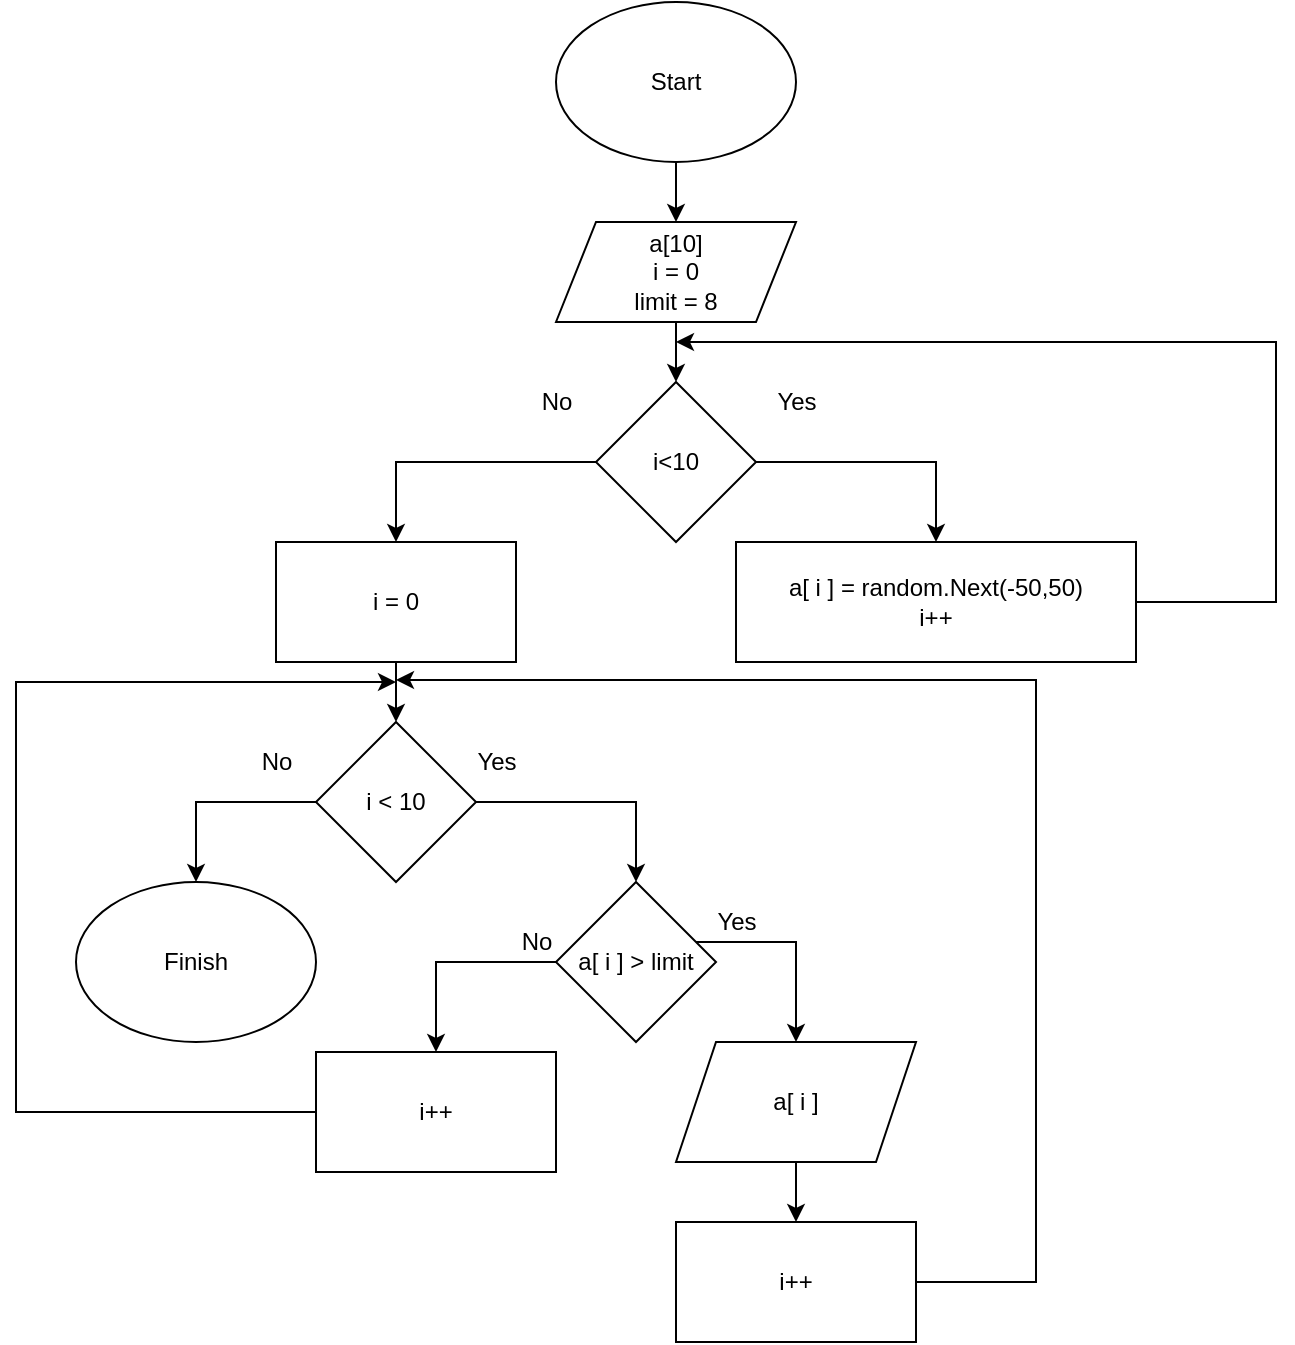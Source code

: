 <mxfile version="15.8.6" type="device"><diagram id="Fzgz-Pj91t91BkGmxNeK" name="Page-1"><mxGraphModel dx="820" dy="445" grid="1" gridSize="10" guides="1" tooltips="1" connect="1" arrows="1" fold="1" page="1" pageScale="1" pageWidth="827" pageHeight="1169" math="0" shadow="0"><root><mxCell id="0"/><mxCell id="1" parent="0"/><mxCell id="kSEGo9h9huvOCiV1VIYl-11" style="edgeStyle=orthogonalEdgeStyle;rounded=0;orthogonalLoop=1;jettySize=auto;html=1;entryX=0.5;entryY=0;entryDx=0;entryDy=0;" edge="1" parent="1" source="kSEGo9h9huvOCiV1VIYl-1" target="kSEGo9h9huvOCiV1VIYl-2"><mxGeometry relative="1" as="geometry"/></mxCell><mxCell id="kSEGo9h9huvOCiV1VIYl-1" value="Start" style="ellipse;whiteSpace=wrap;html=1;" vertex="1" parent="1"><mxGeometry x="320" width="120" height="80" as="geometry"/></mxCell><mxCell id="kSEGo9h9huvOCiV1VIYl-10" style="edgeStyle=orthogonalEdgeStyle;rounded=0;orthogonalLoop=1;jettySize=auto;html=1;entryX=0.5;entryY=0;entryDx=0;entryDy=0;" edge="1" parent="1" source="kSEGo9h9huvOCiV1VIYl-2" target="kSEGo9h9huvOCiV1VIYl-3"><mxGeometry relative="1" as="geometry"/></mxCell><mxCell id="kSEGo9h9huvOCiV1VIYl-2" value="a[10]&lt;br&gt;i = 0&lt;br&gt;limit = 8" style="shape=parallelogram;perimeter=parallelogramPerimeter;whiteSpace=wrap;html=1;fixedSize=1;" vertex="1" parent="1"><mxGeometry x="320" y="110" width="120" height="50" as="geometry"/></mxCell><mxCell id="kSEGo9h9huvOCiV1VIYl-7" style="edgeStyle=orthogonalEdgeStyle;rounded=0;orthogonalLoop=1;jettySize=auto;html=1;entryX=0.5;entryY=0;entryDx=0;entryDy=0;" edge="1" parent="1" source="kSEGo9h9huvOCiV1VIYl-3" target="kSEGo9h9huvOCiV1VIYl-6"><mxGeometry relative="1" as="geometry"/></mxCell><mxCell id="kSEGo9h9huvOCiV1VIYl-13" style="edgeStyle=orthogonalEdgeStyle;rounded=0;orthogonalLoop=1;jettySize=auto;html=1;exitX=1;exitY=0.5;exitDx=0;exitDy=0;entryX=0.5;entryY=0;entryDx=0;entryDy=0;" edge="1" parent="1" source="kSEGo9h9huvOCiV1VIYl-3" target="kSEGo9h9huvOCiV1VIYl-4"><mxGeometry relative="1" as="geometry"/></mxCell><mxCell id="kSEGo9h9huvOCiV1VIYl-3" value="i&amp;lt;10" style="rhombus;whiteSpace=wrap;html=1;" vertex="1" parent="1"><mxGeometry x="340" y="190" width="80" height="80" as="geometry"/></mxCell><mxCell id="kSEGo9h9huvOCiV1VIYl-14" style="edgeStyle=orthogonalEdgeStyle;rounded=0;orthogonalLoop=1;jettySize=auto;html=1;" edge="1" parent="1" source="kSEGo9h9huvOCiV1VIYl-4"><mxGeometry relative="1" as="geometry"><mxPoint x="380" y="170" as="targetPoint"/><Array as="points"><mxPoint x="680" y="300"/><mxPoint x="680" y="170"/></Array></mxGeometry></mxCell><mxCell id="kSEGo9h9huvOCiV1VIYl-4" value="a[ i ] = random.Next(-50,50)&lt;br&gt;i++" style="rounded=0;whiteSpace=wrap;html=1;" vertex="1" parent="1"><mxGeometry x="410" y="270" width="200" height="60" as="geometry"/></mxCell><mxCell id="kSEGo9h9huvOCiV1VIYl-16" style="edgeStyle=orthogonalEdgeStyle;rounded=0;orthogonalLoop=1;jettySize=auto;html=1;entryX=0.5;entryY=0;entryDx=0;entryDy=0;" edge="1" parent="1" source="kSEGo9h9huvOCiV1VIYl-6" target="kSEGo9h9huvOCiV1VIYl-15"><mxGeometry relative="1" as="geometry"/></mxCell><mxCell id="kSEGo9h9huvOCiV1VIYl-6" value="i = 0" style="rounded=0;whiteSpace=wrap;html=1;" vertex="1" parent="1"><mxGeometry x="180" y="270" width="120" height="60" as="geometry"/></mxCell><mxCell id="kSEGo9h9huvOCiV1VIYl-8" value="Yes" style="text;html=1;align=center;verticalAlign=middle;resizable=0;points=[];autosize=1;strokeColor=none;fillColor=none;" vertex="1" parent="1"><mxGeometry x="420" y="190" width="40" height="20" as="geometry"/></mxCell><mxCell id="kSEGo9h9huvOCiV1VIYl-9" value="No" style="text;html=1;align=center;verticalAlign=middle;resizable=0;points=[];autosize=1;strokeColor=none;fillColor=none;" vertex="1" parent="1"><mxGeometry x="305" y="190" width="30" height="20" as="geometry"/></mxCell><mxCell id="kSEGo9h9huvOCiV1VIYl-21" style="edgeStyle=orthogonalEdgeStyle;rounded=0;orthogonalLoop=1;jettySize=auto;html=1;entryX=0.5;entryY=0;entryDx=0;entryDy=0;" edge="1" parent="1" source="kSEGo9h9huvOCiV1VIYl-15" target="kSEGo9h9huvOCiV1VIYl-20"><mxGeometry relative="1" as="geometry"/></mxCell><mxCell id="kSEGo9h9huvOCiV1VIYl-25" style="edgeStyle=orthogonalEdgeStyle;rounded=0;orthogonalLoop=1;jettySize=auto;html=1;entryX=0.5;entryY=0;entryDx=0;entryDy=0;" edge="1" parent="1" source="kSEGo9h9huvOCiV1VIYl-15" target="kSEGo9h9huvOCiV1VIYl-24"><mxGeometry relative="1" as="geometry"><Array as="points"><mxPoint x="140" y="400"/></Array></mxGeometry></mxCell><mxCell id="kSEGo9h9huvOCiV1VIYl-15" value="i &amp;lt; 10" style="rhombus;whiteSpace=wrap;html=1;" vertex="1" parent="1"><mxGeometry x="200" y="360" width="80" height="80" as="geometry"/></mxCell><mxCell id="kSEGo9h9huvOCiV1VIYl-33" style="edgeStyle=orthogonalEdgeStyle;rounded=0;orthogonalLoop=1;jettySize=auto;html=1;entryX=0.5;entryY=0;entryDx=0;entryDy=0;" edge="1" parent="1" source="kSEGo9h9huvOCiV1VIYl-20" target="kSEGo9h9huvOCiV1VIYl-32"><mxGeometry relative="1" as="geometry"><Array as="points"><mxPoint x="440" y="470"/></Array></mxGeometry></mxCell><mxCell id="kSEGo9h9huvOCiV1VIYl-38" style="edgeStyle=orthogonalEdgeStyle;rounded=0;orthogonalLoop=1;jettySize=auto;html=1;entryX=0.5;entryY=0;entryDx=0;entryDy=0;" edge="1" parent="1" source="kSEGo9h9huvOCiV1VIYl-20" target="kSEGo9h9huvOCiV1VIYl-37"><mxGeometry relative="1" as="geometry"><Array as="points"><mxPoint x="260" y="480"/></Array></mxGeometry></mxCell><mxCell id="kSEGo9h9huvOCiV1VIYl-20" value="a[ i ] &amp;gt; limit" style="rhombus;whiteSpace=wrap;html=1;" vertex="1" parent="1"><mxGeometry x="320" y="440" width="80" height="80" as="geometry"/></mxCell><mxCell id="kSEGo9h9huvOCiV1VIYl-24" value="Finish" style="ellipse;whiteSpace=wrap;html=1;" vertex="1" parent="1"><mxGeometry x="80" y="440" width="120" height="80" as="geometry"/></mxCell><mxCell id="kSEGo9h9huvOCiV1VIYl-26" value="No" style="text;html=1;align=center;verticalAlign=middle;resizable=0;points=[];autosize=1;strokeColor=none;fillColor=none;" vertex="1" parent="1"><mxGeometry x="165" y="370" width="30" height="20" as="geometry"/></mxCell><mxCell id="kSEGo9h9huvOCiV1VIYl-27" value="Yes" style="text;html=1;align=center;verticalAlign=middle;resizable=0;points=[];autosize=1;strokeColor=none;fillColor=none;" vertex="1" parent="1"><mxGeometry x="270" y="370" width="40" height="20" as="geometry"/></mxCell><mxCell id="kSEGo9h9huvOCiV1VIYl-28" value="Yes" style="text;html=1;align=center;verticalAlign=middle;resizable=0;points=[];autosize=1;strokeColor=none;fillColor=none;" vertex="1" parent="1"><mxGeometry x="390" y="450" width="40" height="20" as="geometry"/></mxCell><mxCell id="kSEGo9h9huvOCiV1VIYl-35" style="edgeStyle=orthogonalEdgeStyle;rounded=0;orthogonalLoop=1;jettySize=auto;html=1;entryX=0.5;entryY=0;entryDx=0;entryDy=0;" edge="1" parent="1" source="kSEGo9h9huvOCiV1VIYl-32" target="kSEGo9h9huvOCiV1VIYl-34"><mxGeometry relative="1" as="geometry"/></mxCell><mxCell id="kSEGo9h9huvOCiV1VIYl-32" value="a[ i ]" style="shape=parallelogram;perimeter=parallelogramPerimeter;whiteSpace=wrap;html=1;fixedSize=1;" vertex="1" parent="1"><mxGeometry x="380" y="520" width="120" height="60" as="geometry"/></mxCell><mxCell id="kSEGo9h9huvOCiV1VIYl-36" style="edgeStyle=orthogonalEdgeStyle;rounded=0;orthogonalLoop=1;jettySize=auto;html=1;" edge="1" parent="1" source="kSEGo9h9huvOCiV1VIYl-34"><mxGeometry relative="1" as="geometry"><mxPoint x="240" y="339" as="targetPoint"/><Array as="points"><mxPoint x="560" y="640"/><mxPoint x="560" y="339"/></Array></mxGeometry></mxCell><mxCell id="kSEGo9h9huvOCiV1VIYl-34" value="i++" style="rounded=0;whiteSpace=wrap;html=1;" vertex="1" parent="1"><mxGeometry x="380" y="610" width="120" height="60" as="geometry"/></mxCell><mxCell id="kSEGo9h9huvOCiV1VIYl-39" style="edgeStyle=orthogonalEdgeStyle;rounded=0;orthogonalLoop=1;jettySize=auto;html=1;" edge="1" parent="1" source="kSEGo9h9huvOCiV1VIYl-37"><mxGeometry relative="1" as="geometry"><mxPoint x="240" y="340" as="targetPoint"/><Array as="points"><mxPoint x="50" y="555"/><mxPoint x="50" y="340"/></Array></mxGeometry></mxCell><mxCell id="kSEGo9h9huvOCiV1VIYl-37" value="i++" style="rounded=0;whiteSpace=wrap;html=1;" vertex="1" parent="1"><mxGeometry x="200" y="525" width="120" height="60" as="geometry"/></mxCell><mxCell id="kSEGo9h9huvOCiV1VIYl-40" value="No" style="text;html=1;align=center;verticalAlign=middle;resizable=0;points=[];autosize=1;strokeColor=none;fillColor=none;" vertex="1" parent="1"><mxGeometry x="295" y="460" width="30" height="20" as="geometry"/></mxCell></root></mxGraphModel></diagram></mxfile>